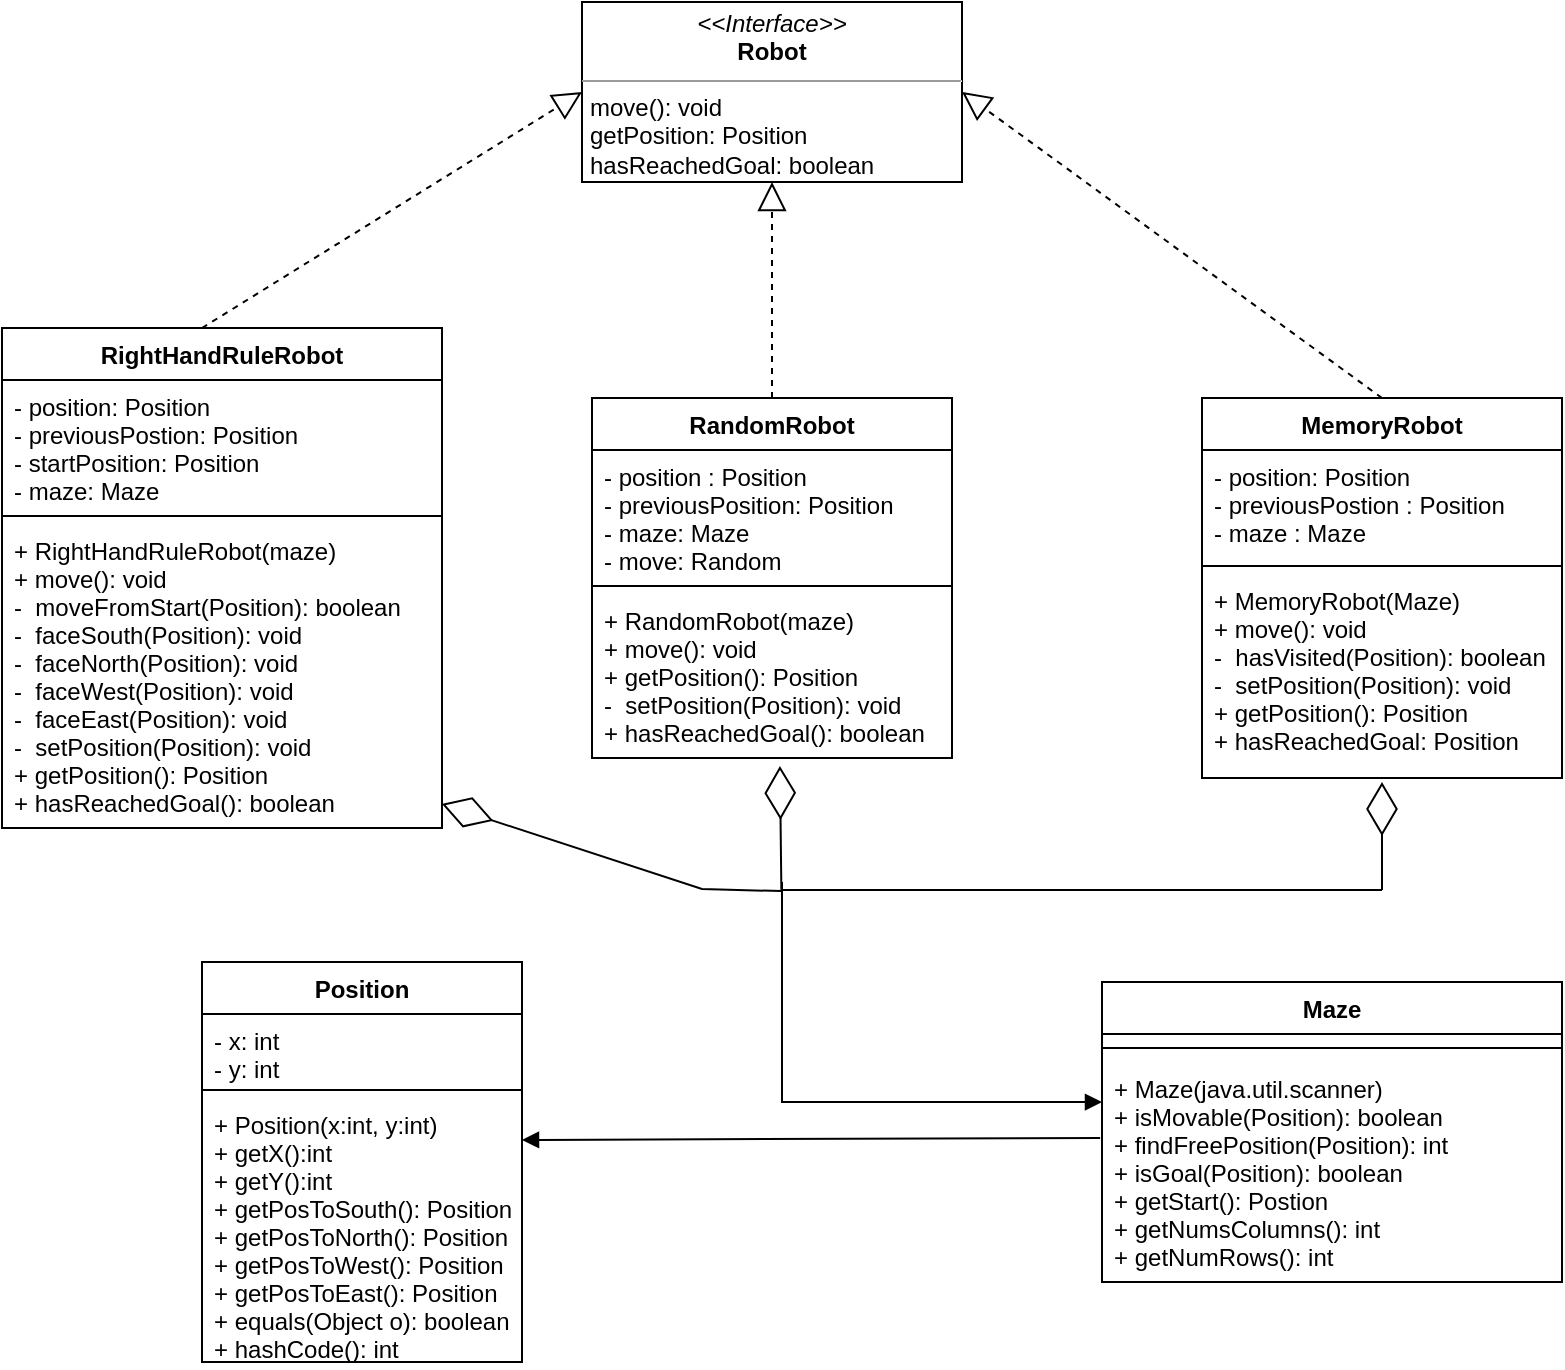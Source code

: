 <mxfile version="17.4.6" type="github">
  <diagram name="Page-1" id="e7e014a7-5840-1c2e-5031-d8a46d1fe8dd">
    <mxGraphModel dx="921" dy="795" grid="1" gridSize="10" guides="1" tooltips="1" connect="1" arrows="1" fold="1" page="1" pageScale="1" pageWidth="1169" pageHeight="826" background="none" math="0" shadow="0">
      <root>
        <mxCell id="0" />
        <mxCell id="1" parent="0" />
        <mxCell id="aP4F___4Ps4LZ2i5mP5k-42" value="Position" style="swimlane;fontStyle=1;align=center;verticalAlign=top;childLayout=stackLayout;horizontal=1;startSize=26;horizontalStack=0;resizeParent=1;resizeParentMax=0;resizeLast=0;collapsible=1;marginBottom=0;" vertex="1" parent="1">
          <mxGeometry x="260" y="480" width="160" height="200" as="geometry" />
        </mxCell>
        <mxCell id="aP4F___4Ps4LZ2i5mP5k-43" value="- x: int&#xa;- y: int" style="text;strokeColor=none;fillColor=none;align=left;verticalAlign=top;spacingLeft=4;spacingRight=4;overflow=hidden;rotatable=0;points=[[0,0.5],[1,0.5]];portConstraint=eastwest;" vertex="1" parent="aP4F___4Ps4LZ2i5mP5k-42">
          <mxGeometry y="26" width="160" height="34" as="geometry" />
        </mxCell>
        <mxCell id="aP4F___4Ps4LZ2i5mP5k-44" value="" style="line;strokeWidth=1;fillColor=none;align=left;verticalAlign=middle;spacingTop=-1;spacingLeft=3;spacingRight=3;rotatable=0;labelPosition=right;points=[];portConstraint=eastwest;" vertex="1" parent="aP4F___4Ps4LZ2i5mP5k-42">
          <mxGeometry y="60" width="160" height="8" as="geometry" />
        </mxCell>
        <mxCell id="aP4F___4Ps4LZ2i5mP5k-45" value="+ Position(x:int, y:int)&#xa;+ getX():int&#xa;+ getY():int&#xa;+ getPosToSouth(): Position&#xa;+ getPosToNorth(): Position&#xa;+ getPosToWest(): Position&#xa;+ getPosToEast(): Position&#xa;+ equals(Object o): boolean&#xa;+ hashCode(): int" style="text;strokeColor=none;fillColor=none;align=left;verticalAlign=top;spacingLeft=4;spacingRight=4;overflow=hidden;rotatable=0;points=[[0,0.5],[1,0.5]];portConstraint=eastwest;" vertex="1" parent="aP4F___4Ps4LZ2i5mP5k-42">
          <mxGeometry y="68" width="160" height="132" as="geometry" />
        </mxCell>
        <mxCell id="aP4F___4Ps4LZ2i5mP5k-46" value="MemoryRobot" style="swimlane;fontStyle=1;align=center;verticalAlign=top;childLayout=stackLayout;horizontal=1;startSize=26;horizontalStack=0;resizeParent=1;resizeParentMax=0;resizeLast=0;collapsible=1;marginBottom=0;" vertex="1" parent="1">
          <mxGeometry x="760" y="198" width="180" height="190" as="geometry" />
        </mxCell>
        <mxCell id="aP4F___4Ps4LZ2i5mP5k-47" value="- position: Position&#xa;- previousPostion : Position&#xa;- maze : Maze" style="text;strokeColor=none;fillColor=none;align=left;verticalAlign=top;spacingLeft=4;spacingRight=4;overflow=hidden;rotatable=0;points=[[0,0.5],[1,0.5]];portConstraint=eastwest;" vertex="1" parent="aP4F___4Ps4LZ2i5mP5k-46">
          <mxGeometry y="26" width="180" height="54" as="geometry" />
        </mxCell>
        <mxCell id="aP4F___4Ps4LZ2i5mP5k-48" value="" style="line;strokeWidth=1;fillColor=none;align=left;verticalAlign=middle;spacingTop=-1;spacingLeft=3;spacingRight=3;rotatable=0;labelPosition=right;points=[];portConstraint=eastwest;" vertex="1" parent="aP4F___4Ps4LZ2i5mP5k-46">
          <mxGeometry y="80" width="180" height="8" as="geometry" />
        </mxCell>
        <mxCell id="aP4F___4Ps4LZ2i5mP5k-49" value="+ MemoryRobot(Maze)&#xa;+ move(): void&#xa;-  hasVisited(Position): boolean&#xa;-  setPosition(Position): void&#xa;+ getPosition(): Position&#xa;+ hasReachedGoal: Position" style="text;strokeColor=none;fillColor=none;align=left;verticalAlign=top;spacingLeft=4;spacingRight=4;overflow=hidden;rotatable=0;points=[[0,0.5],[1,0.5]];portConstraint=eastwest;" vertex="1" parent="aP4F___4Ps4LZ2i5mP5k-46">
          <mxGeometry y="88" width="180" height="102" as="geometry" />
        </mxCell>
        <mxCell id="aP4F___4Ps4LZ2i5mP5k-50" value="RandomRobot" style="swimlane;fontStyle=1;align=center;verticalAlign=top;childLayout=stackLayout;horizontal=1;startSize=26;horizontalStack=0;resizeParent=1;resizeParentMax=0;resizeLast=0;collapsible=1;marginBottom=0;" vertex="1" parent="1">
          <mxGeometry x="455" y="198" width="180" height="180" as="geometry" />
        </mxCell>
        <mxCell id="aP4F___4Ps4LZ2i5mP5k-51" value="- position : Position&#xa;- previousPosition: Position&#xa;- maze: Maze&#xa;- move: Random" style="text;strokeColor=none;fillColor=none;align=left;verticalAlign=top;spacingLeft=4;spacingRight=4;overflow=hidden;rotatable=0;points=[[0,0.5],[1,0.5]];portConstraint=eastwest;" vertex="1" parent="aP4F___4Ps4LZ2i5mP5k-50">
          <mxGeometry y="26" width="180" height="64" as="geometry" />
        </mxCell>
        <mxCell id="aP4F___4Ps4LZ2i5mP5k-52" value="" style="line;strokeWidth=1;fillColor=none;align=left;verticalAlign=middle;spacingTop=-1;spacingLeft=3;spacingRight=3;rotatable=0;labelPosition=right;points=[];portConstraint=eastwest;" vertex="1" parent="aP4F___4Ps4LZ2i5mP5k-50">
          <mxGeometry y="90" width="180" height="8" as="geometry" />
        </mxCell>
        <mxCell id="aP4F___4Ps4LZ2i5mP5k-53" value="+ RandomRobot(maze)&#xa;+ move(): void&#xa;+ getPosition(): Position&#xa;-  setPosition(Position): void&#xa;+ hasReachedGoal(): boolean" style="text;strokeColor=none;fillColor=none;align=left;verticalAlign=top;spacingLeft=4;spacingRight=4;overflow=hidden;rotatable=0;points=[[0,0.5],[1,0.5]];portConstraint=eastwest;" vertex="1" parent="aP4F___4Ps4LZ2i5mP5k-50">
          <mxGeometry y="98" width="180" height="82" as="geometry" />
        </mxCell>
        <mxCell id="aP4F___4Ps4LZ2i5mP5k-54" value="Maze" style="swimlane;fontStyle=1;align=center;verticalAlign=top;childLayout=stackLayout;horizontal=1;startSize=26;horizontalStack=0;resizeParent=1;resizeParentMax=0;resizeLast=0;collapsible=1;marginBottom=0;" vertex="1" parent="1">
          <mxGeometry x="710" y="490" width="230" height="150" as="geometry" />
        </mxCell>
        <mxCell id="aP4F___4Ps4LZ2i5mP5k-56" value="" style="line;strokeWidth=1;fillColor=none;align=left;verticalAlign=middle;spacingTop=-1;spacingLeft=3;spacingRight=3;rotatable=0;labelPosition=right;points=[];portConstraint=eastwest;" vertex="1" parent="aP4F___4Ps4LZ2i5mP5k-54">
          <mxGeometry y="26" width="230" height="14" as="geometry" />
        </mxCell>
        <mxCell id="aP4F___4Ps4LZ2i5mP5k-57" value="+ Maze(java.util.scanner)&#xa;+ isMovable(Position): boolean&#xa;+ findFreePosition(Position): int&#xa;+ isGoal(Position): boolean&#xa;+ getStart(): Postion&#xa;+ getNumsColumns(): int&#xa;+ getNumRows(): int" style="text;strokeColor=none;fillColor=none;align=left;verticalAlign=top;spacingLeft=4;spacingRight=4;overflow=hidden;rotatable=0;points=[[0,0.5],[1,0.5]];portConstraint=eastwest;" vertex="1" parent="aP4F___4Ps4LZ2i5mP5k-54">
          <mxGeometry y="40" width="230" height="110" as="geometry" />
        </mxCell>
        <mxCell id="aP4F___4Ps4LZ2i5mP5k-58" value="RightHandRuleRobot" style="swimlane;fontStyle=1;align=center;verticalAlign=top;childLayout=stackLayout;horizontal=1;startSize=26;horizontalStack=0;resizeParent=1;resizeParentMax=0;resizeLast=0;collapsible=1;marginBottom=0;" vertex="1" parent="1">
          <mxGeometry x="160" y="163" width="220" height="250" as="geometry" />
        </mxCell>
        <mxCell id="aP4F___4Ps4LZ2i5mP5k-59" value="- position: Position&#xa;- previousPostion: Position&#xa;- startPosition: Position&#xa;- maze: Maze" style="text;strokeColor=none;fillColor=none;align=left;verticalAlign=top;spacingLeft=4;spacingRight=4;overflow=hidden;rotatable=0;points=[[0,0.5],[1,0.5]];portConstraint=eastwest;" vertex="1" parent="aP4F___4Ps4LZ2i5mP5k-58">
          <mxGeometry y="26" width="220" height="64" as="geometry" />
        </mxCell>
        <mxCell id="aP4F___4Ps4LZ2i5mP5k-60" value="" style="line;strokeWidth=1;fillColor=none;align=left;verticalAlign=middle;spacingTop=-1;spacingLeft=3;spacingRight=3;rotatable=0;labelPosition=right;points=[];portConstraint=eastwest;" vertex="1" parent="aP4F___4Ps4LZ2i5mP5k-58">
          <mxGeometry y="90" width="220" height="8" as="geometry" />
        </mxCell>
        <mxCell id="aP4F___4Ps4LZ2i5mP5k-61" value="+ RightHandRuleRobot(maze)&#xa;+ move(): void&#xa;-  moveFromStart(Position): boolean&#xa;-  faceSouth(Position): void&#xa;-  faceNorth(Position): void&#xa;-  faceWest(Position): void&#xa;-  faceEast(Position): void&#xa;-  setPosition(Position): void&#xa;+ getPosition(): Position&#xa;+ hasReachedGoal(): boolean" style="text;strokeColor=none;fillColor=none;align=left;verticalAlign=top;spacingLeft=4;spacingRight=4;overflow=hidden;rotatable=0;points=[[0,0.5],[1,0.5]];portConstraint=eastwest;" vertex="1" parent="aP4F___4Ps4LZ2i5mP5k-58">
          <mxGeometry y="98" width="220" height="152" as="geometry" />
        </mxCell>
        <mxCell id="aP4F___4Ps4LZ2i5mP5k-71" value="&lt;p style=&quot;margin: 0px ; margin-top: 4px ; text-align: center&quot;&gt;&lt;i&gt;&amp;lt;&amp;lt;Interface&amp;gt;&amp;gt;&lt;/i&gt;&lt;br&gt;&lt;b&gt;Robot&lt;/b&gt;&lt;/p&gt;&lt;hr size=&quot;1&quot;&gt;&lt;p style=&quot;margin: 0px ; margin-left: 4px&quot;&gt;move(): void&lt;br&gt;&lt;/p&gt;&lt;p style=&quot;margin: 0px ; margin-left: 4px&quot;&gt;getPosition: Position&lt;/p&gt;&lt;p style=&quot;margin: 0px ; margin-left: 4px&quot;&gt;hasReachedGoal: boolean&lt;/p&gt;" style="verticalAlign=top;align=left;overflow=fill;fontSize=12;fontFamily=Helvetica;html=1;" vertex="1" parent="1">
          <mxGeometry x="450" width="190" height="90" as="geometry" />
        </mxCell>
        <mxCell id="aP4F___4Ps4LZ2i5mP5k-84" value="" style="endArrow=block;dashed=1;endFill=0;endSize=12;html=1;rounded=0;entryX=0;entryY=0.5;entryDx=0;entryDy=0;" edge="1" parent="1" target="aP4F___4Ps4LZ2i5mP5k-71">
          <mxGeometry width="160" relative="1" as="geometry">
            <mxPoint x="260" y="163" as="sourcePoint" />
            <mxPoint x="410" y="123" as="targetPoint" />
            <Array as="points" />
          </mxGeometry>
        </mxCell>
        <mxCell id="aP4F___4Ps4LZ2i5mP5k-85" value="" style="endArrow=block;dashed=1;endFill=0;endSize=12;html=1;rounded=0;entryX=0.5;entryY=1;entryDx=0;entryDy=0;exitX=0.5;exitY=0;exitDx=0;exitDy=0;" edge="1" parent="1" source="aP4F___4Ps4LZ2i5mP5k-50" target="aP4F___4Ps4LZ2i5mP5k-71">
          <mxGeometry width="160" relative="1" as="geometry">
            <mxPoint x="680" y="460" as="sourcePoint" />
            <mxPoint x="840" y="460" as="targetPoint" />
            <Array as="points" />
          </mxGeometry>
        </mxCell>
        <mxCell id="aP4F___4Ps4LZ2i5mP5k-86" value="" style="endArrow=block;dashed=1;endFill=0;endSize=12;html=1;rounded=0;entryX=1;entryY=0.5;entryDx=0;entryDy=0;exitX=0.5;exitY=0;exitDx=0;exitDy=0;" edge="1" parent="1" source="aP4F___4Ps4LZ2i5mP5k-46" target="aP4F___4Ps4LZ2i5mP5k-71">
          <mxGeometry width="160" relative="1" as="geometry">
            <mxPoint x="680" y="460" as="sourcePoint" />
            <mxPoint x="840" y="460" as="targetPoint" />
            <Array as="points" />
          </mxGeometry>
        </mxCell>
        <mxCell id="aP4F___4Ps4LZ2i5mP5k-87" value="" style="html=1;verticalAlign=bottom;endArrow=block;rounded=0;exitX=-0.004;exitY=0.345;exitDx=0;exitDy=0;exitPerimeter=0;entryX=1;entryY=0.159;entryDx=0;entryDy=0;entryPerimeter=0;" edge="1" parent="1" source="aP4F___4Ps4LZ2i5mP5k-57" target="aP4F___4Ps4LZ2i5mP5k-45">
          <mxGeometry width="80" relative="1" as="geometry">
            <mxPoint x="530" y="579.5" as="sourcePoint" />
            <mxPoint x="430" y="568" as="targetPoint" />
          </mxGeometry>
        </mxCell>
        <mxCell id="aP4F___4Ps4LZ2i5mP5k-93" value="" style="endArrow=diamondThin;endFill=0;endSize=24;html=1;rounded=0;exitX=1;exitY=0.5;exitDx=0;exitDy=0;exitPerimeter=0;" edge="1" parent="1" source="aP4F___4Ps4LZ2i5mP5k-94">
          <mxGeometry width="160" relative="1" as="geometry">
            <mxPoint x="849" y="440" as="sourcePoint" />
            <mxPoint x="850" y="390" as="targetPoint" />
          </mxGeometry>
        </mxCell>
        <mxCell id="aP4F___4Ps4LZ2i5mP5k-94" value="" style="line;strokeWidth=1;fillColor=none;align=left;verticalAlign=middle;spacingTop=-1;spacingLeft=3;spacingRight=3;rotatable=0;labelPosition=right;points=[];portConstraint=eastwest;" vertex="1" parent="1">
          <mxGeometry x="550" y="440" width="300" height="8" as="geometry" />
        </mxCell>
        <mxCell id="aP4F___4Ps4LZ2i5mP5k-95" value="" style="endArrow=diamondThin;endFill=0;endSize=24;html=1;rounded=0;entryX=0.522;entryY=1.049;entryDx=0;entryDy=0;entryPerimeter=0;exitX=-0.001;exitY=0.628;exitDx=0;exitDy=0;exitPerimeter=0;" edge="1" parent="1" source="aP4F___4Ps4LZ2i5mP5k-94" target="aP4F___4Ps4LZ2i5mP5k-53">
          <mxGeometry width="160" relative="1" as="geometry">
            <mxPoint x="550" y="440" as="sourcePoint" />
            <mxPoint x="560" y="410" as="targetPoint" />
          </mxGeometry>
        </mxCell>
        <mxCell id="aP4F___4Ps4LZ2i5mP5k-96" value="" style="endArrow=diamondThin;endFill=0;endSize=24;html=1;rounded=0;entryX=1;entryY=0.921;entryDx=0;entryDy=0;entryPerimeter=0;exitX=-0.001;exitY=0.57;exitDx=0;exitDy=0;exitPerimeter=0;" edge="1" parent="1" source="aP4F___4Ps4LZ2i5mP5k-94" target="aP4F___4Ps4LZ2i5mP5k-61">
          <mxGeometry width="160" relative="1" as="geometry">
            <mxPoint x="550" y="443.5" as="sourcePoint" />
            <mxPoint x="420" y="443.5" as="targetPoint" />
            <Array as="points">
              <mxPoint x="510" y="443.5" />
            </Array>
          </mxGeometry>
        </mxCell>
        <mxCell id="aP4F___4Ps4LZ2i5mP5k-97" value="" style="html=1;verticalAlign=bottom;endArrow=block;rounded=0;entryX=0;entryY=0.182;entryDx=0;entryDy=0;entryPerimeter=0;" edge="1" parent="1" target="aP4F___4Ps4LZ2i5mP5k-57">
          <mxGeometry x="-1" width="80" relative="1" as="geometry">
            <mxPoint x="550" y="440" as="sourcePoint" />
            <mxPoint x="550" y="640" as="targetPoint" />
            <Array as="points">
              <mxPoint x="550" y="550" />
            </Array>
            <mxPoint as="offset" />
          </mxGeometry>
        </mxCell>
      </root>
    </mxGraphModel>
  </diagram>
</mxfile>
